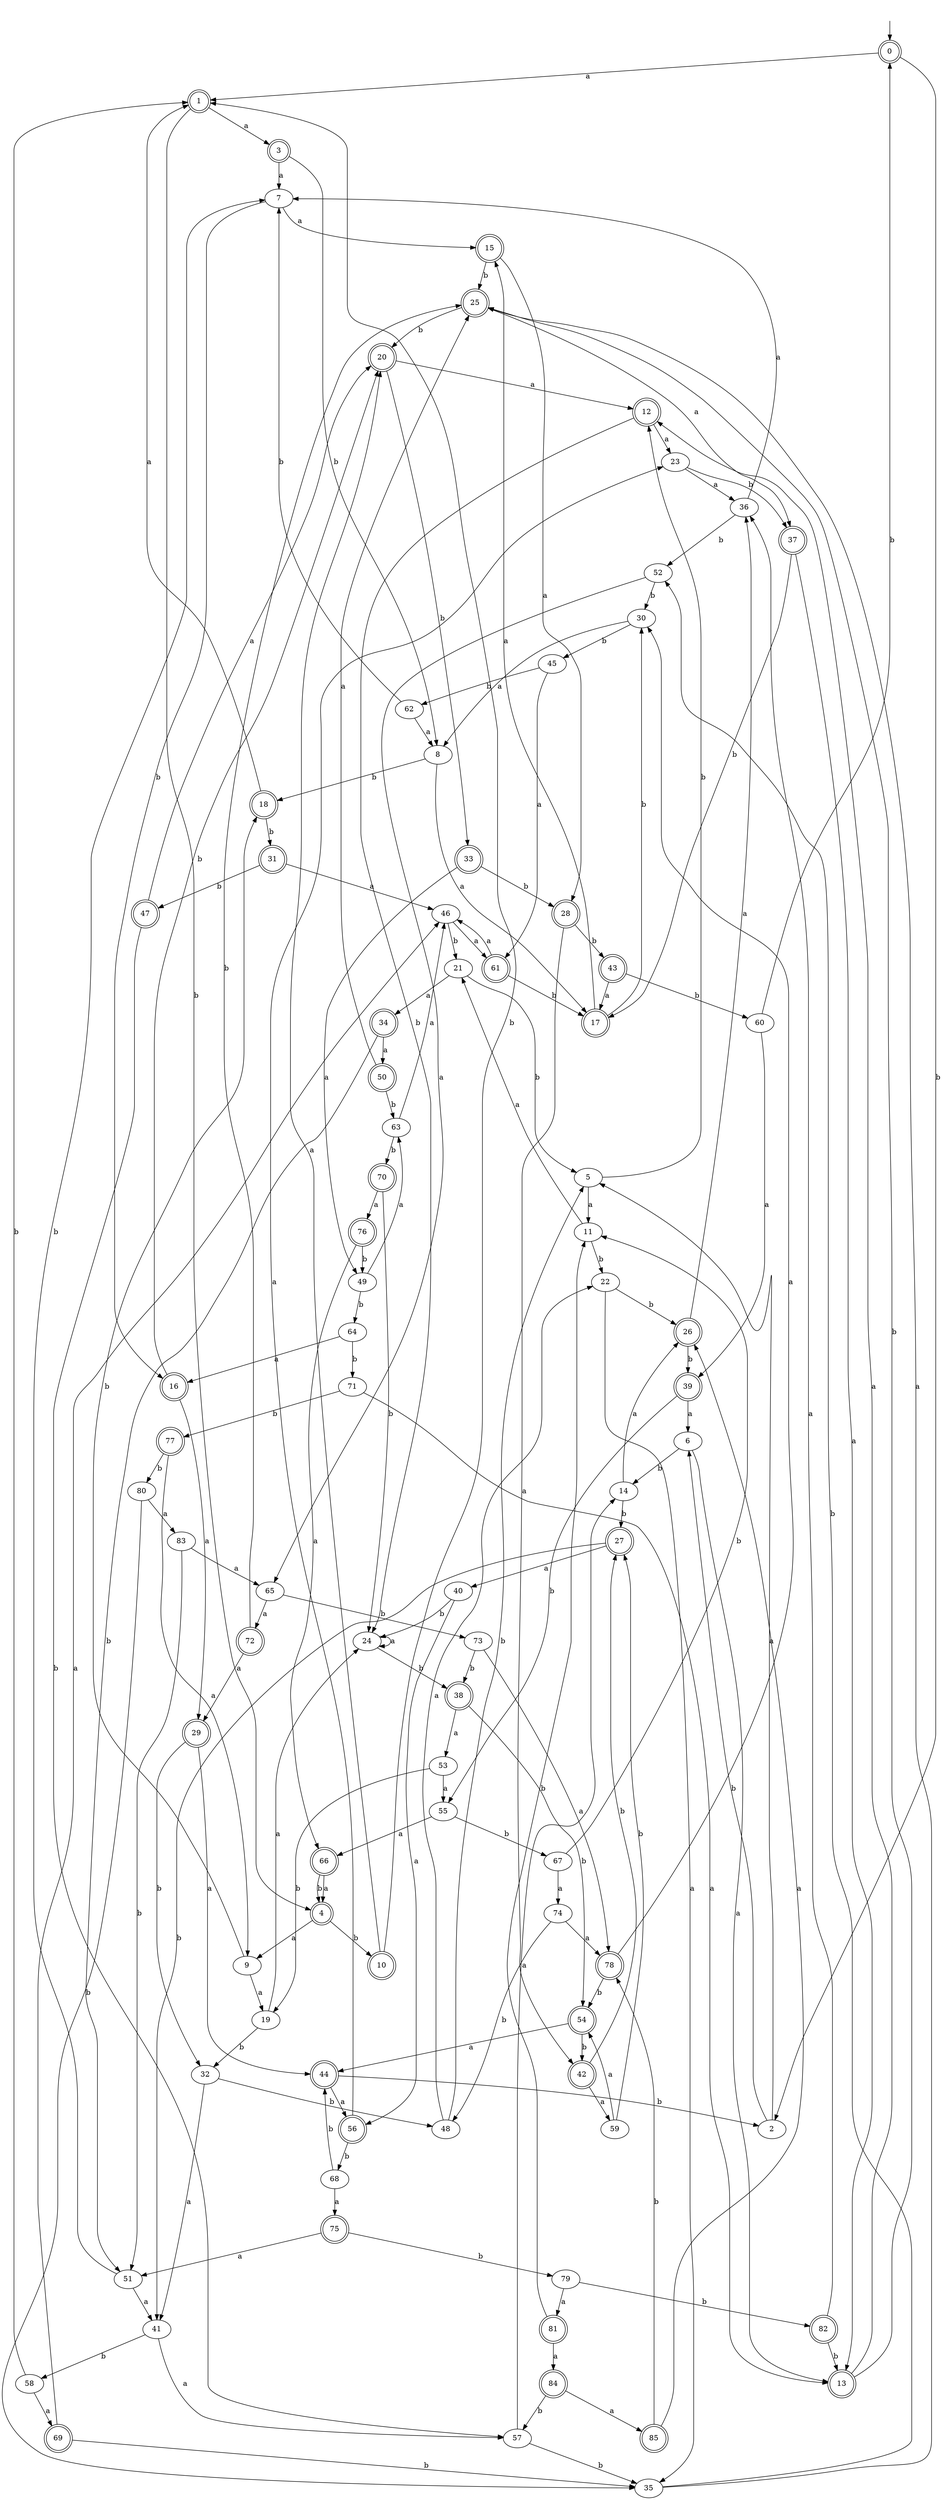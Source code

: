 digraph RandomDFA {
  __start0 [label="", shape=none];
  __start0 -> 0 [label=""];
  0 [shape=circle] [shape=doublecircle]
  0 -> 1 [label="a"]
  0 -> 2 [label="b"]
  1 [shape=doublecircle]
  1 -> 3 [label="a"]
  1 -> 4 [label="b"]
  2
  2 -> 5 [label="a"]
  2 -> 6 [label="b"]
  3 [shape=doublecircle]
  3 -> 7 [label="a"]
  3 -> 8 [label="b"]
  4 [shape=doublecircle]
  4 -> 9 [label="a"]
  4 -> 10 [label="b"]
  5
  5 -> 11 [label="a"]
  5 -> 12 [label="b"]
  6
  6 -> 13 [label="a"]
  6 -> 14 [label="b"]
  7
  7 -> 15 [label="a"]
  7 -> 16 [label="b"]
  8
  8 -> 17 [label="a"]
  8 -> 18 [label="b"]
  9
  9 -> 19 [label="a"]
  9 -> 18 [label="b"]
  10 [shape=doublecircle]
  10 -> 20 [label="a"]
  10 -> 1 [label="b"]
  11
  11 -> 21 [label="a"]
  11 -> 22 [label="b"]
  12 [shape=doublecircle]
  12 -> 23 [label="a"]
  12 -> 24 [label="b"]
  13 [shape=doublecircle]
  13 -> 12 [label="a"]
  13 -> 25 [label="b"]
  14
  14 -> 26 [label="a"]
  14 -> 27 [label="b"]
  15 [shape=doublecircle]
  15 -> 28 [label="a"]
  15 -> 25 [label="b"]
  16 [shape=doublecircle]
  16 -> 29 [label="a"]
  16 -> 20 [label="b"]
  17 [shape=doublecircle]
  17 -> 15 [label="a"]
  17 -> 30 [label="b"]
  18 [shape=doublecircle]
  18 -> 1 [label="a"]
  18 -> 31 [label="b"]
  19
  19 -> 24 [label="a"]
  19 -> 32 [label="b"]
  20 [shape=doublecircle]
  20 -> 12 [label="a"]
  20 -> 33 [label="b"]
  21
  21 -> 34 [label="a"]
  21 -> 5 [label="b"]
  22
  22 -> 35 [label="a"]
  22 -> 26 [label="b"]
  23
  23 -> 36 [label="a"]
  23 -> 37 [label="b"]
  24
  24 -> 24 [label="a"]
  24 -> 38 [label="b"]
  25 [shape=doublecircle]
  25 -> 37 [label="a"]
  25 -> 20 [label="b"]
  26 [shape=doublecircle]
  26 -> 36 [label="a"]
  26 -> 39 [label="b"]
  27 [shape=doublecircle]
  27 -> 40 [label="a"]
  27 -> 41 [label="b"]
  28 [shape=doublecircle]
  28 -> 42 [label="a"]
  28 -> 43 [label="b"]
  29 [shape=doublecircle]
  29 -> 44 [label="a"]
  29 -> 32 [label="b"]
  30
  30 -> 8 [label="a"]
  30 -> 45 [label="b"]
  31 [shape=doublecircle]
  31 -> 46 [label="a"]
  31 -> 47 [label="b"]
  32
  32 -> 41 [label="a"]
  32 -> 48 [label="b"]
  33 [shape=doublecircle]
  33 -> 49 [label="a"]
  33 -> 28 [label="b"]
  34 [shape=doublecircle]
  34 -> 50 [label="a"]
  34 -> 51 [label="b"]
  35
  35 -> 25 [label="a"]
  35 -> 52 [label="b"]
  36
  36 -> 7 [label="a"]
  36 -> 52 [label="b"]
  37 [shape=doublecircle]
  37 -> 13 [label="a"]
  37 -> 17 [label="b"]
  38 [shape=doublecircle]
  38 -> 53 [label="a"]
  38 -> 54 [label="b"]
  39 [shape=doublecircle]
  39 -> 6 [label="a"]
  39 -> 55 [label="b"]
  40
  40 -> 56 [label="a"]
  40 -> 24 [label="b"]
  41
  41 -> 57 [label="a"]
  41 -> 58 [label="b"]
  42 [shape=doublecircle]
  42 -> 59 [label="a"]
  42 -> 27 [label="b"]
  43 [shape=doublecircle]
  43 -> 17 [label="a"]
  43 -> 60 [label="b"]
  44 [shape=doublecircle]
  44 -> 56 [label="a"]
  44 -> 2 [label="b"]
  45
  45 -> 61 [label="a"]
  45 -> 62 [label="b"]
  46
  46 -> 61 [label="a"]
  46 -> 21 [label="b"]
  47 [shape=doublecircle]
  47 -> 20 [label="a"]
  47 -> 57 [label="b"]
  48
  48 -> 22 [label="a"]
  48 -> 5 [label="b"]
  49
  49 -> 63 [label="a"]
  49 -> 64 [label="b"]
  50 [shape=doublecircle]
  50 -> 25 [label="a"]
  50 -> 63 [label="b"]
  51
  51 -> 41 [label="a"]
  51 -> 7 [label="b"]
  52
  52 -> 65 [label="a"]
  52 -> 30 [label="b"]
  53
  53 -> 55 [label="a"]
  53 -> 19 [label="b"]
  54 [shape=doublecircle]
  54 -> 44 [label="a"]
  54 -> 42 [label="b"]
  55
  55 -> 66 [label="a"]
  55 -> 67 [label="b"]
  56 [shape=doublecircle]
  56 -> 23 [label="a"]
  56 -> 68 [label="b"]
  57
  57 -> 14 [label="a"]
  57 -> 35 [label="b"]
  58
  58 -> 69 [label="a"]
  58 -> 1 [label="b"]
  59
  59 -> 54 [label="a"]
  59 -> 27 [label="b"]
  60
  60 -> 39 [label="a"]
  60 -> 0 [label="b"]
  61 [shape=doublecircle]
  61 -> 46 [label="a"]
  61 -> 17 [label="b"]
  62
  62 -> 8 [label="a"]
  62 -> 7 [label="b"]
  63
  63 -> 46 [label="a"]
  63 -> 70 [label="b"]
  64
  64 -> 16 [label="a"]
  64 -> 71 [label="b"]
  65
  65 -> 72 [label="a"]
  65 -> 73 [label="b"]
  66 [shape=doublecircle]
  66 -> 4 [label="a"]
  66 -> 4 [label="b"]
  67
  67 -> 74 [label="a"]
  67 -> 11 [label="b"]
  68
  68 -> 75 [label="a"]
  68 -> 44 [label="b"]
  69 [shape=doublecircle]
  69 -> 46 [label="a"]
  69 -> 35 [label="b"]
  70 [shape=doublecircle]
  70 -> 76 [label="a"]
  70 -> 24 [label="b"]
  71
  71 -> 13 [label="a"]
  71 -> 77 [label="b"]
  72 [shape=doublecircle]
  72 -> 29 [label="a"]
  72 -> 25 [label="b"]
  73
  73 -> 78 [label="a"]
  73 -> 38 [label="b"]
  74
  74 -> 78 [label="a"]
  74 -> 48 [label="b"]
  75 [shape=doublecircle]
  75 -> 51 [label="a"]
  75 -> 79 [label="b"]
  76 [shape=doublecircle]
  76 -> 66 [label="a"]
  76 -> 49 [label="b"]
  77 [shape=doublecircle]
  77 -> 9 [label="a"]
  77 -> 80 [label="b"]
  78 [shape=doublecircle]
  78 -> 30 [label="a"]
  78 -> 54 [label="b"]
  79
  79 -> 81 [label="a"]
  79 -> 82 [label="b"]
  80
  80 -> 83 [label="a"]
  80 -> 35 [label="b"]
  81 [shape=doublecircle]
  81 -> 84 [label="a"]
  81 -> 11 [label="b"]
  82 [shape=doublecircle]
  82 -> 36 [label="a"]
  82 -> 13 [label="b"]
  83
  83 -> 65 [label="a"]
  83 -> 51 [label="b"]
  84 [shape=doublecircle]
  84 -> 85 [label="a"]
  84 -> 57 [label="b"]
  85 [shape=doublecircle]
  85 -> 26 [label="a"]
  85 -> 78 [label="b"]
}
